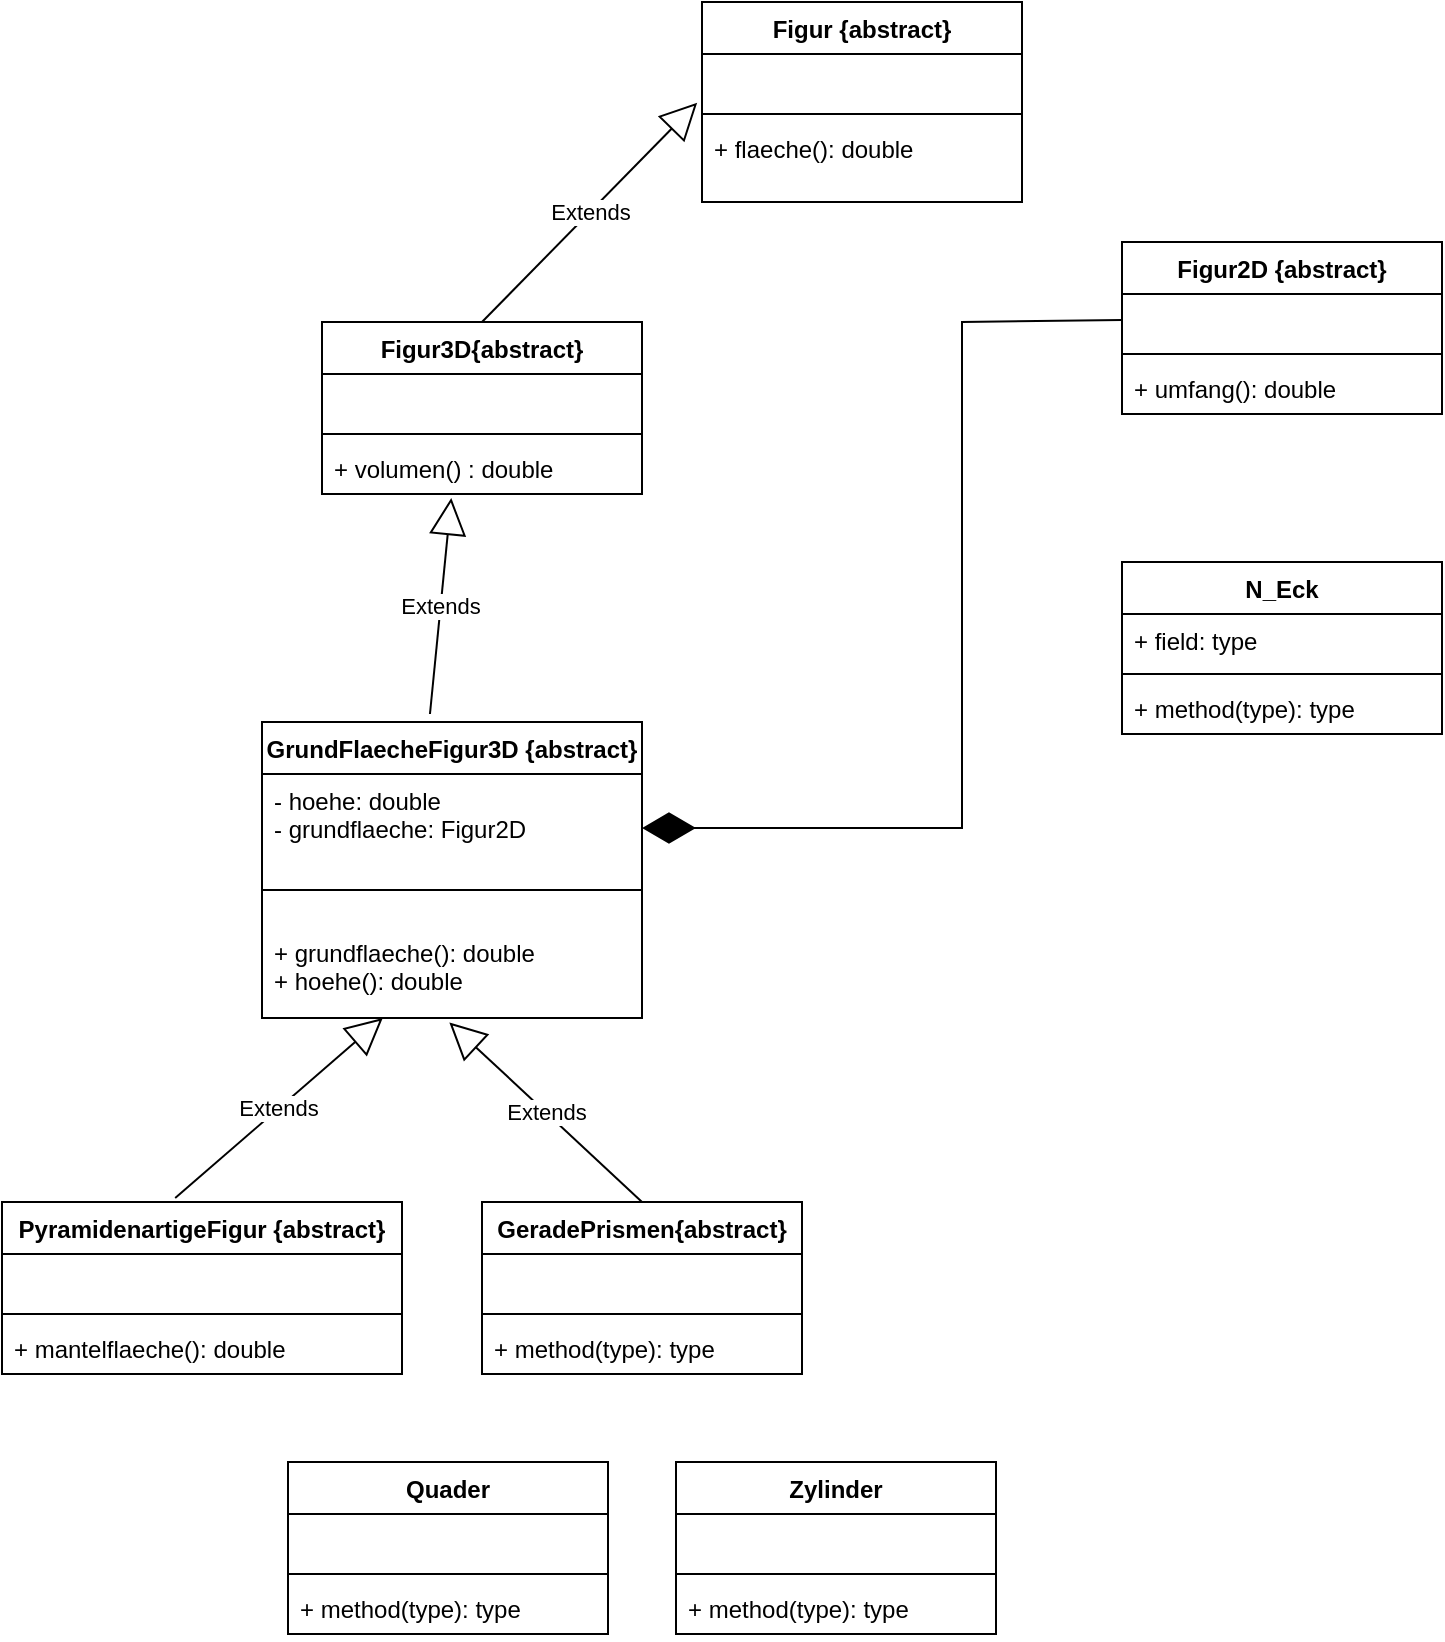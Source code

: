 <mxfile version="20.2.3" type="device"><diagram id="C5RBs43oDa-KdzZeNtuy" name="Page-1"><mxGraphModel dx="2758" dy="1000" grid="1" gridSize="10" guides="1" tooltips="1" connect="1" arrows="1" fold="1" page="1" pageScale="1" pageWidth="827" pageHeight="1169" math="0" shadow="0"><root><mxCell id="WIyWlLk6GJQsqaUBKTNV-0"/><mxCell id="WIyWlLk6GJQsqaUBKTNV-1" parent="WIyWlLk6GJQsqaUBKTNV-0"/><mxCell id="QhoHGbAGt01gwDWC95Z4-0" value="Figur {abstract}&#xA;" style="swimlane;fontStyle=1;align=center;verticalAlign=top;childLayout=stackLayout;horizontal=1;startSize=26;horizontalStack=0;resizeParent=1;resizeParentMax=0;resizeLast=0;collapsible=1;marginBottom=0;" vertex="1" parent="WIyWlLk6GJQsqaUBKTNV-1"><mxGeometry x="310" y="80" width="160" height="100" as="geometry"/></mxCell><mxCell id="QhoHGbAGt01gwDWC95Z4-1" value=" " style="text;strokeColor=none;fillColor=none;align=left;verticalAlign=top;spacingLeft=4;spacingRight=4;overflow=hidden;rotatable=0;points=[[0,0.5],[1,0.5]];portConstraint=eastwest;" vertex="1" parent="QhoHGbAGt01gwDWC95Z4-0"><mxGeometry y="26" width="160" height="26" as="geometry"/></mxCell><mxCell id="QhoHGbAGt01gwDWC95Z4-2" value="" style="line;strokeWidth=1;fillColor=none;align=left;verticalAlign=middle;spacingTop=-1;spacingLeft=3;spacingRight=3;rotatable=0;labelPosition=right;points=[];portConstraint=eastwest;" vertex="1" parent="QhoHGbAGt01gwDWC95Z4-0"><mxGeometry y="52" width="160" height="8" as="geometry"/></mxCell><mxCell id="QhoHGbAGt01gwDWC95Z4-3" value="+ flaeche(): double&#xA;" style="text;strokeColor=none;fillColor=none;align=left;verticalAlign=top;spacingLeft=4;spacingRight=4;overflow=hidden;rotatable=0;points=[[0,0.5],[1,0.5]];portConstraint=eastwest;" vertex="1" parent="QhoHGbAGt01gwDWC95Z4-0"><mxGeometry y="60" width="160" height="40" as="geometry"/></mxCell><mxCell id="QhoHGbAGt01gwDWC95Z4-21" value="GrundFlaecheFigur3D {abstract}" style="swimlane;fontStyle=1;align=center;verticalAlign=top;childLayout=stackLayout;horizontal=1;startSize=26;horizontalStack=0;resizeParent=1;resizeParentMax=0;resizeLast=0;collapsible=1;marginBottom=0;" vertex="1" parent="WIyWlLk6GJQsqaUBKTNV-1"><mxGeometry x="90" y="440" width="190" height="148" as="geometry"/></mxCell><mxCell id="QhoHGbAGt01gwDWC95Z4-22" value="- hoehe: double&#xA;- grundflaeche: Figur2D&#xA;" style="text;strokeColor=none;fillColor=none;align=left;verticalAlign=top;spacingLeft=4;spacingRight=4;overflow=hidden;rotatable=0;points=[[0,0.5],[1,0.5]];portConstraint=eastwest;" vertex="1" parent="QhoHGbAGt01gwDWC95Z4-21"><mxGeometry y="26" width="190" height="54" as="geometry"/></mxCell><mxCell id="QhoHGbAGt01gwDWC95Z4-23" value="" style="line;strokeWidth=1;fillColor=none;align=left;verticalAlign=middle;spacingTop=-1;spacingLeft=3;spacingRight=3;rotatable=0;labelPosition=right;points=[];portConstraint=eastwest;" vertex="1" parent="QhoHGbAGt01gwDWC95Z4-21"><mxGeometry y="80" width="190" height="8" as="geometry"/></mxCell><mxCell id="QhoHGbAGt01gwDWC95Z4-24" value="&#xA;+ grundflaeche(): double&#xA;+ hoehe(): double&#xA;" style="text;strokeColor=none;fillColor=none;align=left;verticalAlign=top;spacingLeft=4;spacingRight=4;overflow=hidden;rotatable=0;points=[[0,0.5],[1,0.5]];portConstraint=eastwest;" vertex="1" parent="QhoHGbAGt01gwDWC95Z4-21"><mxGeometry y="88" width="190" height="60" as="geometry"/></mxCell><mxCell id="QhoHGbAGt01gwDWC95Z4-25" value="PyramidenartigeFigur {abstract}" style="swimlane;fontStyle=1;align=center;verticalAlign=top;childLayout=stackLayout;horizontal=1;startSize=26;horizontalStack=0;resizeParent=1;resizeParentMax=0;resizeLast=0;collapsible=1;marginBottom=0;" vertex="1" parent="WIyWlLk6GJQsqaUBKTNV-1"><mxGeometry x="-40" y="680" width="200" height="86" as="geometry"/></mxCell><mxCell id="QhoHGbAGt01gwDWC95Z4-26" value=" " style="text;strokeColor=none;fillColor=none;align=left;verticalAlign=top;spacingLeft=4;spacingRight=4;overflow=hidden;rotatable=0;points=[[0,0.5],[1,0.5]];portConstraint=eastwest;" vertex="1" parent="QhoHGbAGt01gwDWC95Z4-25"><mxGeometry y="26" width="200" height="26" as="geometry"/></mxCell><mxCell id="QhoHGbAGt01gwDWC95Z4-27" value="" style="line;strokeWidth=1;fillColor=none;align=left;verticalAlign=middle;spacingTop=-1;spacingLeft=3;spacingRight=3;rotatable=0;labelPosition=right;points=[];portConstraint=eastwest;" vertex="1" parent="QhoHGbAGt01gwDWC95Z4-25"><mxGeometry y="52" width="200" height="8" as="geometry"/></mxCell><mxCell id="QhoHGbAGt01gwDWC95Z4-28" value="+ mantelflaeche(): double" style="text;strokeColor=none;fillColor=none;align=left;verticalAlign=top;spacingLeft=4;spacingRight=4;overflow=hidden;rotatable=0;points=[[0,0.5],[1,0.5]];portConstraint=eastwest;" vertex="1" parent="QhoHGbAGt01gwDWC95Z4-25"><mxGeometry y="60" width="200" height="26" as="geometry"/></mxCell><mxCell id="QhoHGbAGt01gwDWC95Z4-29" value="GeradePrismen{abstract}" style="swimlane;fontStyle=1;align=center;verticalAlign=top;childLayout=stackLayout;horizontal=1;startSize=26;horizontalStack=0;resizeParent=1;resizeParentMax=0;resizeLast=0;collapsible=1;marginBottom=0;" vertex="1" parent="WIyWlLk6GJQsqaUBKTNV-1"><mxGeometry x="200" y="680" width="160" height="86" as="geometry"/></mxCell><mxCell id="QhoHGbAGt01gwDWC95Z4-30" value=" " style="text;strokeColor=none;fillColor=none;align=left;verticalAlign=top;spacingLeft=4;spacingRight=4;overflow=hidden;rotatable=0;points=[[0,0.5],[1,0.5]];portConstraint=eastwest;" vertex="1" parent="QhoHGbAGt01gwDWC95Z4-29"><mxGeometry y="26" width="160" height="26" as="geometry"/></mxCell><mxCell id="QhoHGbAGt01gwDWC95Z4-31" value="" style="line;strokeWidth=1;fillColor=none;align=left;verticalAlign=middle;spacingTop=-1;spacingLeft=3;spacingRight=3;rotatable=0;labelPosition=right;points=[];portConstraint=eastwest;" vertex="1" parent="QhoHGbAGt01gwDWC95Z4-29"><mxGeometry y="52" width="160" height="8" as="geometry"/></mxCell><mxCell id="QhoHGbAGt01gwDWC95Z4-32" value="+ method(type): type" style="text;strokeColor=none;fillColor=none;align=left;verticalAlign=top;spacingLeft=4;spacingRight=4;overflow=hidden;rotatable=0;points=[[0,0.5],[1,0.5]];portConstraint=eastwest;" vertex="1" parent="QhoHGbAGt01gwDWC95Z4-29"><mxGeometry y="60" width="160" height="26" as="geometry"/></mxCell><mxCell id="QhoHGbAGt01gwDWC95Z4-33" value="Figur2D {abstract}" style="swimlane;fontStyle=1;align=center;verticalAlign=top;childLayout=stackLayout;horizontal=1;startSize=26;horizontalStack=0;resizeParent=1;resizeParentMax=0;resizeLast=0;collapsible=1;marginBottom=0;" vertex="1" parent="WIyWlLk6GJQsqaUBKTNV-1"><mxGeometry x="520" y="200" width="160" height="86" as="geometry"/></mxCell><mxCell id="QhoHGbAGt01gwDWC95Z4-34" value=" " style="text;strokeColor=none;fillColor=none;align=left;verticalAlign=top;spacingLeft=4;spacingRight=4;overflow=hidden;rotatable=0;points=[[0,0.5],[1,0.5]];portConstraint=eastwest;" vertex="1" parent="QhoHGbAGt01gwDWC95Z4-33"><mxGeometry y="26" width="160" height="26" as="geometry"/></mxCell><mxCell id="QhoHGbAGt01gwDWC95Z4-35" value="" style="line;strokeWidth=1;fillColor=none;align=left;verticalAlign=middle;spacingTop=-1;spacingLeft=3;spacingRight=3;rotatable=0;labelPosition=right;points=[];portConstraint=eastwest;" vertex="1" parent="QhoHGbAGt01gwDWC95Z4-33"><mxGeometry y="52" width="160" height="8" as="geometry"/></mxCell><mxCell id="QhoHGbAGt01gwDWC95Z4-36" value="+ umfang(): double" style="text;strokeColor=none;fillColor=none;align=left;verticalAlign=top;spacingLeft=4;spacingRight=4;overflow=hidden;rotatable=0;points=[[0,0.5],[1,0.5]];portConstraint=eastwest;" vertex="1" parent="QhoHGbAGt01gwDWC95Z4-33"><mxGeometry y="60" width="160" height="26" as="geometry"/></mxCell><mxCell id="QhoHGbAGt01gwDWC95Z4-37" value="N_Eck" style="swimlane;fontStyle=1;align=center;verticalAlign=top;childLayout=stackLayout;horizontal=1;startSize=26;horizontalStack=0;resizeParent=1;resizeParentMax=0;resizeLast=0;collapsible=1;marginBottom=0;" vertex="1" parent="WIyWlLk6GJQsqaUBKTNV-1"><mxGeometry x="520" y="360" width="160" height="86" as="geometry"/></mxCell><mxCell id="QhoHGbAGt01gwDWC95Z4-38" value="+ field: type" style="text;strokeColor=none;fillColor=none;align=left;verticalAlign=top;spacingLeft=4;spacingRight=4;overflow=hidden;rotatable=0;points=[[0,0.5],[1,0.5]];portConstraint=eastwest;" vertex="1" parent="QhoHGbAGt01gwDWC95Z4-37"><mxGeometry y="26" width="160" height="26" as="geometry"/></mxCell><mxCell id="QhoHGbAGt01gwDWC95Z4-39" value="" style="line;strokeWidth=1;fillColor=none;align=left;verticalAlign=middle;spacingTop=-1;spacingLeft=3;spacingRight=3;rotatable=0;labelPosition=right;points=[];portConstraint=eastwest;" vertex="1" parent="QhoHGbAGt01gwDWC95Z4-37"><mxGeometry y="52" width="160" height="8" as="geometry"/></mxCell><mxCell id="QhoHGbAGt01gwDWC95Z4-40" value="+ method(type): type" style="text;strokeColor=none;fillColor=none;align=left;verticalAlign=top;spacingLeft=4;spacingRight=4;overflow=hidden;rotatable=0;points=[[0,0.5],[1,0.5]];portConstraint=eastwest;" vertex="1" parent="QhoHGbAGt01gwDWC95Z4-37"><mxGeometry y="60" width="160" height="26" as="geometry"/></mxCell><mxCell id="QhoHGbAGt01gwDWC95Z4-41" value="Quader" style="swimlane;fontStyle=1;align=center;verticalAlign=top;childLayout=stackLayout;horizontal=1;startSize=26;horizontalStack=0;resizeParent=1;resizeParentMax=0;resizeLast=0;collapsible=1;marginBottom=0;" vertex="1" parent="WIyWlLk6GJQsqaUBKTNV-1"><mxGeometry x="103" y="810" width="160" height="86" as="geometry"/></mxCell><mxCell id="QhoHGbAGt01gwDWC95Z4-42" value=" " style="text;strokeColor=none;fillColor=none;align=left;verticalAlign=top;spacingLeft=4;spacingRight=4;overflow=hidden;rotatable=0;points=[[0,0.5],[1,0.5]];portConstraint=eastwest;" vertex="1" parent="QhoHGbAGt01gwDWC95Z4-41"><mxGeometry y="26" width="160" height="26" as="geometry"/></mxCell><mxCell id="QhoHGbAGt01gwDWC95Z4-43" value="" style="line;strokeWidth=1;fillColor=none;align=left;verticalAlign=middle;spacingTop=-1;spacingLeft=3;spacingRight=3;rotatable=0;labelPosition=right;points=[];portConstraint=eastwest;" vertex="1" parent="QhoHGbAGt01gwDWC95Z4-41"><mxGeometry y="52" width="160" height="8" as="geometry"/></mxCell><mxCell id="QhoHGbAGt01gwDWC95Z4-44" value="+ method(type): type" style="text;strokeColor=none;fillColor=none;align=left;verticalAlign=top;spacingLeft=4;spacingRight=4;overflow=hidden;rotatable=0;points=[[0,0.5],[1,0.5]];portConstraint=eastwest;" vertex="1" parent="QhoHGbAGt01gwDWC95Z4-41"><mxGeometry y="60" width="160" height="26" as="geometry"/></mxCell><mxCell id="QhoHGbAGt01gwDWC95Z4-45" value="Zylinder" style="swimlane;fontStyle=1;align=center;verticalAlign=top;childLayout=stackLayout;horizontal=1;startSize=26;horizontalStack=0;resizeParent=1;resizeParentMax=0;resizeLast=0;collapsible=1;marginBottom=0;" vertex="1" parent="WIyWlLk6GJQsqaUBKTNV-1"><mxGeometry x="297" y="810" width="160" height="86" as="geometry"/></mxCell><mxCell id="QhoHGbAGt01gwDWC95Z4-46" value=" " style="text;strokeColor=none;fillColor=none;align=left;verticalAlign=top;spacingLeft=4;spacingRight=4;overflow=hidden;rotatable=0;points=[[0,0.5],[1,0.5]];portConstraint=eastwest;" vertex="1" parent="QhoHGbAGt01gwDWC95Z4-45"><mxGeometry y="26" width="160" height="26" as="geometry"/></mxCell><mxCell id="QhoHGbAGt01gwDWC95Z4-47" value="" style="line;strokeWidth=1;fillColor=none;align=left;verticalAlign=middle;spacingTop=-1;spacingLeft=3;spacingRight=3;rotatable=0;labelPosition=right;points=[];portConstraint=eastwest;" vertex="1" parent="QhoHGbAGt01gwDWC95Z4-45"><mxGeometry y="52" width="160" height="8" as="geometry"/></mxCell><mxCell id="QhoHGbAGt01gwDWC95Z4-48" value="+ method(type): type" style="text;strokeColor=none;fillColor=none;align=left;verticalAlign=top;spacingLeft=4;spacingRight=4;overflow=hidden;rotatable=0;points=[[0,0.5],[1,0.5]];portConstraint=eastwest;" vertex="1" parent="QhoHGbAGt01gwDWC95Z4-45"><mxGeometry y="60" width="160" height="26" as="geometry"/></mxCell><mxCell id="QhoHGbAGt01gwDWC95Z4-54" value="Extends" style="endArrow=block;endSize=16;endFill=0;html=1;rounded=0;exitX=0.433;exitY=-0.023;exitDx=0;exitDy=0;exitPerimeter=0;" edge="1" parent="WIyWlLk6GJQsqaUBKTNV-1" source="QhoHGbAGt01gwDWC95Z4-25" target="QhoHGbAGt01gwDWC95Z4-24"><mxGeometry width="160" relative="1" as="geometry"><mxPoint x="180" y="690" as="sourcePoint"/><mxPoint x="340" y="690" as="targetPoint"/></mxGeometry></mxCell><mxCell id="QhoHGbAGt01gwDWC95Z4-55" value="Extends" style="endArrow=block;endSize=16;endFill=0;html=1;rounded=0;exitX=0.5;exitY=0;exitDx=0;exitDy=0;entryX=0.493;entryY=1.037;entryDx=0;entryDy=0;entryPerimeter=0;" edge="1" parent="WIyWlLk6GJQsqaUBKTNV-1" source="QhoHGbAGt01gwDWC95Z4-29" target="QhoHGbAGt01gwDWC95Z4-24"><mxGeometry width="160" relative="1" as="geometry"><mxPoint x="180" y="690" as="sourcePoint"/><mxPoint x="340" y="690" as="targetPoint"/></mxGeometry></mxCell><mxCell id="QhoHGbAGt01gwDWC95Z4-57" value="Figur3D{abstract}" style="swimlane;fontStyle=1;align=center;verticalAlign=top;childLayout=stackLayout;horizontal=1;startSize=26;horizontalStack=0;resizeParent=1;resizeParentMax=0;resizeLast=0;collapsible=1;marginBottom=0;" vertex="1" parent="WIyWlLk6GJQsqaUBKTNV-1"><mxGeometry x="120" y="240" width="160" height="86" as="geometry"/></mxCell><mxCell id="QhoHGbAGt01gwDWC95Z4-58" value=" " style="text;strokeColor=none;fillColor=none;align=left;verticalAlign=top;spacingLeft=4;spacingRight=4;overflow=hidden;rotatable=0;points=[[0,0.5],[1,0.5]];portConstraint=eastwest;" vertex="1" parent="QhoHGbAGt01gwDWC95Z4-57"><mxGeometry y="26" width="160" height="26" as="geometry"/></mxCell><mxCell id="QhoHGbAGt01gwDWC95Z4-59" value="" style="line;strokeWidth=1;fillColor=none;align=left;verticalAlign=middle;spacingTop=-1;spacingLeft=3;spacingRight=3;rotatable=0;labelPosition=right;points=[];portConstraint=eastwest;" vertex="1" parent="QhoHGbAGt01gwDWC95Z4-57"><mxGeometry y="52" width="160" height="8" as="geometry"/></mxCell><mxCell id="QhoHGbAGt01gwDWC95Z4-60" value="+ volumen() : double" style="text;strokeColor=none;fillColor=none;align=left;verticalAlign=top;spacingLeft=4;spacingRight=4;overflow=hidden;rotatable=0;points=[[0,0.5],[1,0.5]];portConstraint=eastwest;" vertex="1" parent="QhoHGbAGt01gwDWC95Z4-57"><mxGeometry y="60" width="160" height="26" as="geometry"/></mxCell><mxCell id="QhoHGbAGt01gwDWC95Z4-61" value="Extends" style="endArrow=block;endSize=16;endFill=0;html=1;rounded=0;exitX=0.5;exitY=0;exitDx=0;exitDy=0;entryX=-0.015;entryY=0.936;entryDx=0;entryDy=0;entryPerimeter=0;" edge="1" parent="WIyWlLk6GJQsqaUBKTNV-1" source="QhoHGbAGt01gwDWC95Z4-57" target="QhoHGbAGt01gwDWC95Z4-1"><mxGeometry width="160" relative="1" as="geometry"><mxPoint x="210" y="410" as="sourcePoint"/><mxPoint x="370" y="410" as="targetPoint"/></mxGeometry></mxCell><mxCell id="QhoHGbAGt01gwDWC95Z4-62" value="" style="endArrow=diamondThin;endFill=1;endSize=24;html=1;rounded=0;exitX=0;exitY=0.5;exitDx=0;exitDy=0;entryX=1;entryY=0.5;entryDx=0;entryDy=0;" edge="1" parent="WIyWlLk6GJQsqaUBKTNV-1" source="QhoHGbAGt01gwDWC95Z4-34" target="QhoHGbAGt01gwDWC95Z4-22"><mxGeometry width="160" relative="1" as="geometry"><mxPoint x="580" y="410" as="sourcePoint"/><mxPoint x="740" y="410" as="targetPoint"/><Array as="points"><mxPoint x="440" y="240"/><mxPoint x="440" y="493"/></Array></mxGeometry></mxCell><mxCell id="QhoHGbAGt01gwDWC95Z4-64" value="Extends" style="endArrow=block;endSize=16;endFill=0;html=1;rounded=0;exitX=0.442;exitY=-0.027;exitDx=0;exitDy=0;exitPerimeter=0;entryX=0.404;entryY=1.077;entryDx=0;entryDy=0;entryPerimeter=0;" edge="1" parent="WIyWlLk6GJQsqaUBKTNV-1" source="QhoHGbAGt01gwDWC95Z4-21" target="QhoHGbAGt01gwDWC95Z4-60"><mxGeometry width="160" relative="1" as="geometry"><mxPoint x="580" y="410" as="sourcePoint"/><mxPoint x="740" y="410" as="targetPoint"/></mxGeometry></mxCell></root></mxGraphModel></diagram></mxfile>